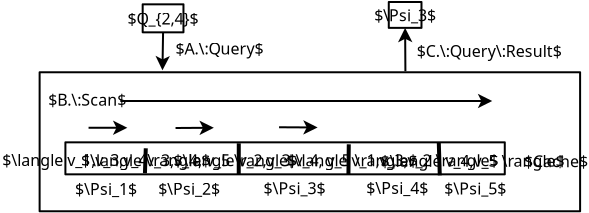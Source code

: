 <?xml version="1.0" encoding="UTF-8"?>
<dia:diagram xmlns:dia="http://www.lysator.liu.se/~alla/dia/">
  <dia:layer name="Background" visible="true" active="true">
    <dia:object type="Standard - Text" version="1" id="O0">
      <dia:attribute name="obj_pos">
        <dia:point val="21.541,45.15"/>
      </dia:attribute>
      <dia:attribute name="obj_bb">
        <dia:rectangle val="14.735,44.682;28.348,45.617"/>
      </dia:attribute>
      <dia:attribute name="text">
        <dia:composite type="text">
          <dia:attribute name="string">
            <dia:string>#$\langle v_2,v_3,v_4, v_5 \rangle$#</dia:string>
          </dia:attribute>
          <dia:attribute name="font">
            <dia:font family="sans" style="0" name="Helvetica"/>
          </dia:attribute>
          <dia:attribute name="height">
            <dia:real val="1"/>
          </dia:attribute>
          <dia:attribute name="pos">
            <dia:point val="21.541,45.428"/>
          </dia:attribute>
          <dia:attribute name="color">
            <dia:color val="#000000"/>
          </dia:attribute>
          <dia:attribute name="alignment">
            <dia:enum val="1"/>
          </dia:attribute>
        </dia:composite>
      </dia:attribute>
      <dia:attribute name="valign">
        <dia:enum val="2"/>
      </dia:attribute>
    </dia:object>
    <dia:object type="Standard - Box" version="0" id="O1">
      <dia:attribute name="obj_pos">
        <dia:point val="8.67,40.763"/>
      </dia:attribute>
      <dia:attribute name="obj_bb">
        <dia:rectangle val="8.62,40.712;35.744,47.763"/>
      </dia:attribute>
      <dia:attribute name="elem_corner">
        <dia:point val="8.67,40.763"/>
      </dia:attribute>
      <dia:attribute name="elem_width">
        <dia:real val="27.024"/>
      </dia:attribute>
      <dia:attribute name="elem_height">
        <dia:real val="6.95"/>
      </dia:attribute>
      <dia:attribute name="show_background">
        <dia:boolean val="false"/>
      </dia:attribute>
      <dia:attribute name="corner_radius">
        <dia:real val="1.175e-38"/>
      </dia:attribute>
    </dia:object>
    <dia:object type="Standard - Box" version="0" id="O2">
      <dia:attribute name="obj_pos">
        <dia:point val="9.959,44.265"/>
      </dia:attribute>
      <dia:attribute name="obj_bb">
        <dia:rectangle val="9.909,44.215;31.978,45.917"/>
      </dia:attribute>
      <dia:attribute name="elem_corner">
        <dia:point val="9.959,44.265"/>
      </dia:attribute>
      <dia:attribute name="elem_width">
        <dia:real val="21.969"/>
      </dia:attribute>
      <dia:attribute name="elem_height">
        <dia:real val="1.602"/>
      </dia:attribute>
      <dia:attribute name="show_background">
        <dia:boolean val="false"/>
      </dia:attribute>
      <dia:attribute name="corner_radius">
        <dia:real val="1.175e-38"/>
      </dia:attribute>
    </dia:object>
    <dia:object type="Standard - Text" version="1" id="O3">
      <dia:attribute name="obj_pos">
        <dia:point val="11.999,45.139"/>
      </dia:attribute>
      <dia:attribute name="obj_bb">
        <dia:rectangle val="6.267,44.671;17.732,45.606"/>
      </dia:attribute>
      <dia:attribute name="text">
        <dia:composite type="text">
          <dia:attribute name="string">
            <dia:string>#$\langle v_1,v_3,v_4\rangle$#</dia:string>
          </dia:attribute>
          <dia:attribute name="font">
            <dia:font family="sans" style="0" name="Helvetica"/>
          </dia:attribute>
          <dia:attribute name="height">
            <dia:real val="1"/>
          </dia:attribute>
          <dia:attribute name="pos">
            <dia:point val="11.999,45.416"/>
          </dia:attribute>
          <dia:attribute name="color">
            <dia:color val="#000000"/>
          </dia:attribute>
          <dia:attribute name="alignment">
            <dia:enum val="1"/>
          </dia:attribute>
        </dia:composite>
      </dia:attribute>
      <dia:attribute name="valign">
        <dia:enum val="2"/>
      </dia:attribute>
    </dia:object>
    <dia:object type="Standard - Line" version="0" id="O4">
      <dia:attribute name="obj_pos">
        <dia:point val="13.978,44.565"/>
      </dia:attribute>
      <dia:attribute name="obj_bb">
        <dia:rectangle val="13.832,44.462;14.082,45.915"/>
      </dia:attribute>
      <dia:attribute name="conn_endpoints">
        <dia:point val="13.978,44.565"/>
        <dia:point val="13.936,45.811"/>
      </dia:attribute>
      <dia:attribute name="numcp">
        <dia:int val="1"/>
      </dia:attribute>
      <dia:attribute name="line_width">
        <dia:real val="0.2"/>
      </dia:attribute>
    </dia:object>
    <dia:object type="Standard - Line" version="0" id="O5">
      <dia:attribute name="obj_pos">
        <dia:point val="18.628,44.315"/>
      </dia:attribute>
      <dia:attribute name="obj_bb">
        <dia:rectangle val="18.526,44.215;18.728,45.974"/>
      </dia:attribute>
      <dia:attribute name="conn_endpoints">
        <dia:point val="18.628,44.315"/>
        <dia:point val="18.626,45.874"/>
      </dia:attribute>
      <dia:attribute name="numcp">
        <dia:int val="1"/>
      </dia:attribute>
      <dia:attribute name="line_width">
        <dia:real val="0.2"/>
      </dia:attribute>
    </dia:object>
    <dia:object type="Standard - Line" version="0" id="O6">
      <dia:attribute name="obj_pos">
        <dia:point val="24.128,44.365"/>
      </dia:attribute>
      <dia:attribute name="obj_bb">
        <dia:rectangle val="24.008,44.264;24.229,45.969"/>
      </dia:attribute>
      <dia:attribute name="conn_endpoints">
        <dia:point val="24.128,44.365"/>
        <dia:point val="24.11,45.868"/>
      </dia:attribute>
      <dia:attribute name="numcp">
        <dia:int val="1"/>
      </dia:attribute>
      <dia:attribute name="line_width">
        <dia:real val="0.2"/>
      </dia:attribute>
    </dia:object>
    <dia:object type="Standard - Line" version="0" id="O7">
      <dia:attribute name="obj_pos">
        <dia:point val="28.628,44.265"/>
      </dia:attribute>
      <dia:attribute name="obj_bb">
        <dia:rectangle val="28.525,44.162;28.781,46.021"/>
      </dia:attribute>
      <dia:attribute name="conn_endpoints">
        <dia:point val="28.628,44.265"/>
        <dia:point val="28.678,45.918"/>
      </dia:attribute>
      <dia:attribute name="numcp">
        <dia:int val="1"/>
      </dia:attribute>
      <dia:attribute name="line_width">
        <dia:real val="0.2"/>
      </dia:attribute>
    </dia:object>
    <dia:object type="Standard - Text" version="1" id="O8">
      <dia:attribute name="obj_pos">
        <dia:point val="11.995,46.587"/>
      </dia:attribute>
      <dia:attribute name="obj_bb">
        <dia:rectangle val="10.341,46.12;13.649,47.055"/>
      </dia:attribute>
      <dia:attribute name="text">
        <dia:composite type="text">
          <dia:attribute name="string">
            <dia:string>#$\Psi_1$#</dia:string>
          </dia:attribute>
          <dia:attribute name="font">
            <dia:font family="sans" style="0" name="Helvetica"/>
          </dia:attribute>
          <dia:attribute name="height">
            <dia:real val="1"/>
          </dia:attribute>
          <dia:attribute name="pos">
            <dia:point val="11.995,46.865"/>
          </dia:attribute>
          <dia:attribute name="color">
            <dia:color val="#000000"/>
          </dia:attribute>
          <dia:attribute name="alignment">
            <dia:enum val="1"/>
          </dia:attribute>
        </dia:composite>
      </dia:attribute>
      <dia:attribute name="valign">
        <dia:enum val="2"/>
      </dia:attribute>
    </dia:object>
    <dia:object type="Standard - Text" version="1" id="O9">
      <dia:attribute name="obj_pos">
        <dia:point val="27.531,40.004"/>
      </dia:attribute>
      <dia:attribute name="obj_bb">
        <dia:rectangle val="27.531,39.258;35.348,40.194"/>
      </dia:attribute>
      <dia:attribute name="text">
        <dia:composite type="text">
          <dia:attribute name="string">
            <dia:string>#$C.\:Query\:Result$#</dia:string>
          </dia:attribute>
          <dia:attribute name="font">
            <dia:font family="sans" style="0" name="Helvetica"/>
          </dia:attribute>
          <dia:attribute name="height">
            <dia:real val="1"/>
          </dia:attribute>
          <dia:attribute name="pos">
            <dia:point val="27.531,40.004"/>
          </dia:attribute>
          <dia:attribute name="color">
            <dia:color val="#000000"/>
          </dia:attribute>
          <dia:attribute name="alignment">
            <dia:enum val="0"/>
          </dia:attribute>
        </dia:composite>
      </dia:attribute>
      <dia:attribute name="valign">
        <dia:enum val="3"/>
      </dia:attribute>
    </dia:object>
    <dia:object type="Standard - Box" version="0" id="O10">
      <dia:attribute name="obj_pos">
        <dia:point val="26.128,37.25"/>
      </dia:attribute>
      <dia:attribute name="obj_bb">
        <dia:rectangle val="26.078,37.2;27.812,38.595"/>
      </dia:attribute>
      <dia:attribute name="elem_corner">
        <dia:point val="26.128,37.25"/>
      </dia:attribute>
      <dia:attribute name="elem_width">
        <dia:real val="1.635"/>
      </dia:attribute>
      <dia:attribute name="elem_height">
        <dia:real val="1.295"/>
      </dia:attribute>
      <dia:attribute name="show_background">
        <dia:boolean val="false"/>
      </dia:attribute>
      <dia:attribute name="corner_radius">
        <dia:real val="1.175e-38"/>
      </dia:attribute>
    </dia:object>
    <dia:object type="Standard - Text" version="1" id="O11">
      <dia:attribute name="obj_pos">
        <dia:point val="26.945,37.897"/>
      </dia:attribute>
      <dia:attribute name="obj_bb">
        <dia:rectangle val="25.291,37.395;28.622,38.4"/>
      </dia:attribute>
      <dia:attribute name="text">
        <dia:composite type="text">
          <dia:attribute name="string">
            <dia:string>#$\Psi_3$#</dia:string>
          </dia:attribute>
          <dia:attribute name="font">
            <dia:font family="sans" style="0" name="Helvetica"/>
          </dia:attribute>
          <dia:attribute name="height">
            <dia:real val="1"/>
          </dia:attribute>
          <dia:attribute name="pos">
            <dia:point val="26.945,38.163"/>
          </dia:attribute>
          <dia:attribute name="color">
            <dia:color val="#000000"/>
          </dia:attribute>
          <dia:attribute name="alignment">
            <dia:enum val="1"/>
          </dia:attribute>
        </dia:composite>
      </dia:attribute>
      <dia:attribute name="valign">
        <dia:enum val="2"/>
      </dia:attribute>
      <dia:connections>
        <dia:connection handle="0" to="O10" connection="8"/>
      </dia:connections>
    </dia:object>
    <dia:object type="Standard - Line" version="0" id="O12">
      <dia:attribute name="obj_pos">
        <dia:point val="26.945,38.545"/>
      </dia:attribute>
      <dia:attribute name="obj_bb">
        <dia:rectangle val="26.588,38.495;27.311,40.76"/>
      </dia:attribute>
      <dia:attribute name="conn_endpoints">
        <dia:point val="26.945,38.545"/>
        <dia:point val="26.959,40.71"/>
      </dia:attribute>
      <dia:attribute name="numcp">
        <dia:int val="1"/>
      </dia:attribute>
      <dia:attribute name="start_arrow">
        <dia:enum val="22"/>
      </dia:attribute>
      <dia:attribute name="start_arrow_length">
        <dia:real val="0.5"/>
      </dia:attribute>
      <dia:attribute name="start_arrow_width">
        <dia:real val="0.5"/>
      </dia:attribute>
      <dia:connections>
        <dia:connection handle="0" to="O10" connection="6"/>
      </dia:connections>
    </dia:object>
    <dia:object type="Standard - Text" version="1" id="O13">
      <dia:attribute name="obj_pos">
        <dia:point val="16.141,45.15"/>
      </dia:attribute>
      <dia:attribute name="obj_bb">
        <dia:rectangle val="10.154,44.682;22.129,45.617"/>
      </dia:attribute>
      <dia:attribute name="text">
        <dia:composite type="text">
          <dia:attribute name="string">
            <dia:string>#$\langle v_3,v_4, v_5 \rangle$#</dia:string>
          </dia:attribute>
          <dia:attribute name="font">
            <dia:font family="sans" style="0" name="Helvetica"/>
          </dia:attribute>
          <dia:attribute name="height">
            <dia:real val="1"/>
          </dia:attribute>
          <dia:attribute name="pos">
            <dia:point val="16.141,45.428"/>
          </dia:attribute>
          <dia:attribute name="color">
            <dia:color val="#000000"/>
          </dia:attribute>
          <dia:attribute name="alignment">
            <dia:enum val="1"/>
          </dia:attribute>
        </dia:composite>
      </dia:attribute>
      <dia:attribute name="valign">
        <dia:enum val="2"/>
      </dia:attribute>
    </dia:object>
    <dia:object type="Standard - Text" version="1" id="O14">
      <dia:attribute name="obj_pos">
        <dia:point val="26.316,45.15"/>
      </dia:attribute>
      <dia:attribute name="obj_bb">
        <dia:rectangle val="20.456,44.682;32.176,45.617"/>
      </dia:attribute>
      <dia:attribute name="text">
        <dia:composite type="text">
          <dia:attribute name="string">
            <dia:string>#$\langle v_1,v_3,v_2 \rangle$#</dia:string>
          </dia:attribute>
          <dia:attribute name="font">
            <dia:font family="sans" style="0" name="Helvetica"/>
          </dia:attribute>
          <dia:attribute name="height">
            <dia:real val="1"/>
          </dia:attribute>
          <dia:attribute name="pos">
            <dia:point val="26.316,45.428"/>
          </dia:attribute>
          <dia:attribute name="color">
            <dia:color val="#000000"/>
          </dia:attribute>
          <dia:attribute name="alignment">
            <dia:enum val="1"/>
          </dia:attribute>
        </dia:composite>
      </dia:attribute>
      <dia:attribute name="valign">
        <dia:enum val="2"/>
      </dia:attribute>
    </dia:object>
    <dia:object type="Standard - Text" version="1" id="O15">
      <dia:attribute name="obj_pos">
        <dia:point val="30.316,45.175"/>
      </dia:attribute>
      <dia:attribute name="obj_bb">
        <dia:rectangle val="25.275,44.708;35.358,45.642"/>
      </dia:attribute>
      <dia:attribute name="text">
        <dia:composite type="text">
          <dia:attribute name="string">
            <dia:string>#$\langle v_4,v_5 \rangle$#</dia:string>
          </dia:attribute>
          <dia:attribute name="font">
            <dia:font family="sans" style="0" name="Helvetica"/>
          </dia:attribute>
          <dia:attribute name="height">
            <dia:real val="1"/>
          </dia:attribute>
          <dia:attribute name="pos">
            <dia:point val="30.316,45.453"/>
          </dia:attribute>
          <dia:attribute name="color">
            <dia:color val="#000000"/>
          </dia:attribute>
          <dia:attribute name="alignment">
            <dia:enum val="1"/>
          </dia:attribute>
        </dia:composite>
      </dia:attribute>
      <dia:attribute name="valign">
        <dia:enum val="2"/>
      </dia:attribute>
    </dia:object>
    <dia:object type="Standard - Text" version="1" id="O16">
      <dia:attribute name="obj_pos">
        <dia:point val="16.145,46.575"/>
      </dia:attribute>
      <dia:attribute name="obj_bb">
        <dia:rectangle val="14.492,46.108;17.799,47.042"/>
      </dia:attribute>
      <dia:attribute name="text">
        <dia:composite type="text">
          <dia:attribute name="string">
            <dia:string>#$\Psi_2$#</dia:string>
          </dia:attribute>
          <dia:attribute name="font">
            <dia:font family="sans" style="0" name="Helvetica"/>
          </dia:attribute>
          <dia:attribute name="height">
            <dia:real val="1"/>
          </dia:attribute>
          <dia:attribute name="pos">
            <dia:point val="16.145,46.852"/>
          </dia:attribute>
          <dia:attribute name="color">
            <dia:color val="#000000"/>
          </dia:attribute>
          <dia:attribute name="alignment">
            <dia:enum val="1"/>
          </dia:attribute>
        </dia:composite>
      </dia:attribute>
      <dia:attribute name="valign">
        <dia:enum val="2"/>
      </dia:attribute>
    </dia:object>
    <dia:object type="Standard - Text" version="1" id="O17">
      <dia:attribute name="obj_pos">
        <dia:point val="26.549,46.538"/>
      </dia:attribute>
      <dia:attribute name="obj_bb">
        <dia:rectangle val="24.895,46.07;28.203,47.005"/>
      </dia:attribute>
      <dia:attribute name="text">
        <dia:composite type="text">
          <dia:attribute name="string">
            <dia:string>#$\Psi_4$#</dia:string>
          </dia:attribute>
          <dia:attribute name="font">
            <dia:font family="sans" style="0" name="Helvetica"/>
          </dia:attribute>
          <dia:attribute name="height">
            <dia:real val="1"/>
          </dia:attribute>
          <dia:attribute name="pos">
            <dia:point val="26.549,46.815"/>
          </dia:attribute>
          <dia:attribute name="color">
            <dia:color val="#000000"/>
          </dia:attribute>
          <dia:attribute name="alignment">
            <dia:enum val="1"/>
          </dia:attribute>
        </dia:composite>
      </dia:attribute>
      <dia:attribute name="valign">
        <dia:enum val="2"/>
      </dia:attribute>
    </dia:object>
    <dia:object type="Standard - Text" version="1" id="O18">
      <dia:attribute name="obj_pos">
        <dia:point val="21.419,46.55"/>
      </dia:attribute>
      <dia:attribute name="obj_bb">
        <dia:rectangle val="19.766,46.083;23.073,47.017"/>
      </dia:attribute>
      <dia:attribute name="text">
        <dia:composite type="text">
          <dia:attribute name="string">
            <dia:string>#$\Psi_3$#</dia:string>
          </dia:attribute>
          <dia:attribute name="font">
            <dia:font family="sans" style="0" name="Helvetica"/>
          </dia:attribute>
          <dia:attribute name="height">
            <dia:real val="1"/>
          </dia:attribute>
          <dia:attribute name="pos">
            <dia:point val="21.419,46.828"/>
          </dia:attribute>
          <dia:attribute name="color">
            <dia:color val="#000000"/>
          </dia:attribute>
          <dia:attribute name="alignment">
            <dia:enum val="1"/>
          </dia:attribute>
        </dia:composite>
      </dia:attribute>
      <dia:attribute name="valign">
        <dia:enum val="2"/>
      </dia:attribute>
    </dia:object>
    <dia:object type="Standard - Text" version="1" id="O19">
      <dia:attribute name="obj_pos">
        <dia:point val="30.449,46.562"/>
      </dia:attribute>
      <dia:attribute name="obj_bb">
        <dia:rectangle val="28.795,46.095;32.103,47.03"/>
      </dia:attribute>
      <dia:attribute name="text">
        <dia:composite type="text">
          <dia:attribute name="string">
            <dia:string>#$\Psi_5$#</dia:string>
          </dia:attribute>
          <dia:attribute name="font">
            <dia:font family="sans" style="0" name="Helvetica"/>
          </dia:attribute>
          <dia:attribute name="height">
            <dia:real val="1"/>
          </dia:attribute>
          <dia:attribute name="pos">
            <dia:point val="30.449,46.84"/>
          </dia:attribute>
          <dia:attribute name="color">
            <dia:color val="#000000"/>
          </dia:attribute>
          <dia:attribute name="alignment">
            <dia:enum val="1"/>
          </dia:attribute>
        </dia:composite>
      </dia:attribute>
      <dia:attribute name="valign">
        <dia:enum val="2"/>
      </dia:attribute>
    </dia:object>
    <dia:object type="Standard - Text" version="1" id="O20">
      <dia:attribute name="obj_pos">
        <dia:point val="15.466,39.875"/>
      </dia:attribute>
      <dia:attribute name="obj_bb">
        <dia:rectangle val="15.466,39.13;20.246,40.065"/>
      </dia:attribute>
      <dia:attribute name="text">
        <dia:composite type="text">
          <dia:attribute name="string">
            <dia:string>#$A.\:Query$#</dia:string>
          </dia:attribute>
          <dia:attribute name="font">
            <dia:font family="sans" style="0" name="Helvetica"/>
          </dia:attribute>
          <dia:attribute name="height">
            <dia:real val="1"/>
          </dia:attribute>
          <dia:attribute name="pos">
            <dia:point val="15.466,39.875"/>
          </dia:attribute>
          <dia:attribute name="color">
            <dia:color val="#000000"/>
          </dia:attribute>
          <dia:attribute name="alignment">
            <dia:enum val="0"/>
          </dia:attribute>
        </dia:composite>
      </dia:attribute>
      <dia:attribute name="valign">
        <dia:enum val="3"/>
      </dia:attribute>
    </dia:object>
    <dia:object type="Standard - Box" version="0" id="O21">
      <dia:attribute name="obj_pos">
        <dia:point val="13.823,37.365"/>
      </dia:attribute>
      <dia:attribute name="obj_bb">
        <dia:rectangle val="13.773,37.315;15.912,38.815"/>
      </dia:attribute>
      <dia:attribute name="elem_corner">
        <dia:point val="13.823,37.365"/>
      </dia:attribute>
      <dia:attribute name="elem_width">
        <dia:real val="2.039"/>
      </dia:attribute>
      <dia:attribute name="elem_height">
        <dia:real val="1.4"/>
      </dia:attribute>
      <dia:attribute name="show_background">
        <dia:boolean val="false"/>
      </dia:attribute>
      <dia:attribute name="corner_radius">
        <dia:real val="1.175e-38"/>
      </dia:attribute>
    </dia:object>
    <dia:object type="Standard - Text" version="1" id="O22">
      <dia:attribute name="obj_pos">
        <dia:point val="14.843,38.065"/>
      </dia:attribute>
      <dia:attribute name="obj_bb">
        <dia:rectangle val="12.67,37.597;17.015,38.532"/>
      </dia:attribute>
      <dia:attribute name="text">
        <dia:composite type="text">
          <dia:attribute name="string">
            <dia:string>#$Q_{2,4}$#</dia:string>
          </dia:attribute>
          <dia:attribute name="font">
            <dia:font family="sans" style="0" name="Helvetica"/>
          </dia:attribute>
          <dia:attribute name="height">
            <dia:real val="1"/>
          </dia:attribute>
          <dia:attribute name="pos">
            <dia:point val="14.843,38.342"/>
          </dia:attribute>
          <dia:attribute name="color">
            <dia:color val="#000000"/>
          </dia:attribute>
          <dia:attribute name="alignment">
            <dia:enum val="1"/>
          </dia:attribute>
        </dia:composite>
      </dia:attribute>
      <dia:attribute name="valign">
        <dia:enum val="2"/>
      </dia:attribute>
      <dia:connections>
        <dia:connection handle="0" to="O21" connection="8"/>
      </dia:connections>
    </dia:object>
    <dia:object type="Standard - Line" version="0" id="O23">
      <dia:attribute name="obj_pos">
        <dia:point val="14.843,38.765"/>
      </dia:attribute>
      <dia:attribute name="obj_bb">
        <dia:rectangle val="14.46,38.714;15.184,40.777"/>
      </dia:attribute>
      <dia:attribute name="conn_endpoints">
        <dia:point val="14.843,38.765"/>
        <dia:point val="14.812,40.665"/>
      </dia:attribute>
      <dia:attribute name="numcp">
        <dia:int val="1"/>
      </dia:attribute>
      <dia:attribute name="end_arrow">
        <dia:enum val="22"/>
      </dia:attribute>
      <dia:attribute name="end_arrow_length">
        <dia:real val="0.5"/>
      </dia:attribute>
      <dia:attribute name="end_arrow_width">
        <dia:real val="0.5"/>
      </dia:attribute>
      <dia:connections>
        <dia:connection handle="0" to="O21" connection="6"/>
      </dia:connections>
    </dia:object>
    <dia:object type="Standard - Line" version="0" id="O24">
      <dia:attribute name="obj_pos">
        <dia:point val="11.117,43.538"/>
      </dia:attribute>
      <dia:attribute name="obj_bb">
        <dia:rectangle val="11.066,43.176;13.168,43.899"/>
      </dia:attribute>
      <dia:attribute name="conn_endpoints">
        <dia:point val="11.117,43.538"/>
        <dia:point val="13.056,43.538"/>
      </dia:attribute>
      <dia:attribute name="numcp">
        <dia:int val="1"/>
      </dia:attribute>
      <dia:attribute name="end_arrow">
        <dia:enum val="22"/>
      </dia:attribute>
      <dia:attribute name="end_arrow_length">
        <dia:real val="0.5"/>
      </dia:attribute>
      <dia:attribute name="end_arrow_width">
        <dia:real val="0.5"/>
      </dia:attribute>
    </dia:object>
    <dia:object type="Standard - Line" version="0" id="O25">
      <dia:attribute name="obj_pos">
        <dia:point val="15.466,43.55"/>
      </dia:attribute>
      <dia:attribute name="obj_bb">
        <dia:rectangle val="15.416,43.18;17.493,43.903"/>
      </dia:attribute>
      <dia:attribute name="conn_endpoints">
        <dia:point val="15.466,43.55"/>
        <dia:point val="17.381,43.538"/>
      </dia:attribute>
      <dia:attribute name="numcp">
        <dia:int val="1"/>
      </dia:attribute>
      <dia:attribute name="end_arrow">
        <dia:enum val="22"/>
      </dia:attribute>
      <dia:attribute name="end_arrow_length">
        <dia:real val="0.5"/>
      </dia:attribute>
      <dia:attribute name="end_arrow_width">
        <dia:real val="0.5"/>
      </dia:attribute>
    </dia:object>
    <dia:object type="Standard - Line" version="0" id="O26">
      <dia:attribute name="obj_pos">
        <dia:point val="12.706,42.2"/>
      </dia:attribute>
      <dia:attribute name="obj_bb">
        <dia:rectangle val="12.656,41.838;31.412,42.562"/>
      </dia:attribute>
      <dia:attribute name="conn_endpoints">
        <dia:point val="12.706,42.2"/>
        <dia:point val="31.3,42.2"/>
      </dia:attribute>
      <dia:attribute name="numcp">
        <dia:int val="1"/>
      </dia:attribute>
      <dia:attribute name="end_arrow">
        <dia:enum val="22"/>
      </dia:attribute>
      <dia:attribute name="end_arrow_length">
        <dia:real val="0.5"/>
      </dia:attribute>
      <dia:attribute name="end_arrow_width">
        <dia:real val="0.5"/>
      </dia:attribute>
    </dia:object>
    <dia:object type="Standard - Text" version="1" id="O27">
      <dia:attribute name="obj_pos">
        <dia:point val="9.099,42.432"/>
      </dia:attribute>
      <dia:attribute name="obj_bb">
        <dia:rectangle val="9.099,41.688;13.409,42.623"/>
      </dia:attribute>
      <dia:attribute name="text">
        <dia:composite type="text">
          <dia:attribute name="string">
            <dia:string>#$B.\:Scan$#</dia:string>
          </dia:attribute>
          <dia:attribute name="font">
            <dia:font family="sans" style="0" name="Helvetica"/>
          </dia:attribute>
          <dia:attribute name="height">
            <dia:real val="1"/>
          </dia:attribute>
          <dia:attribute name="pos">
            <dia:point val="9.099,42.432"/>
          </dia:attribute>
          <dia:attribute name="color">
            <dia:color val="#000000"/>
          </dia:attribute>
          <dia:attribute name="alignment">
            <dia:enum val="0"/>
          </dia:attribute>
        </dia:composite>
      </dia:attribute>
      <dia:attribute name="valign">
        <dia:enum val="3"/>
      </dia:attribute>
    </dia:object>
    <dia:object type="Standard - Text" version="1" id="O28">
      <dia:attribute name="obj_pos">
        <dia:point val="32.891,45.513"/>
      </dia:attribute>
      <dia:attribute name="obj_bb">
        <dia:rectangle val="32.891,44.767;36.399,45.703"/>
      </dia:attribute>
      <dia:attribute name="text">
        <dia:composite type="text">
          <dia:attribute name="string">
            <dia:string>#$Cache$#</dia:string>
          </dia:attribute>
          <dia:attribute name="font">
            <dia:font family="sans" style="0" name="Helvetica"/>
          </dia:attribute>
          <dia:attribute name="height">
            <dia:real val="1"/>
          </dia:attribute>
          <dia:attribute name="pos">
            <dia:point val="32.891,45.513"/>
          </dia:attribute>
          <dia:attribute name="color">
            <dia:color val="#000000"/>
          </dia:attribute>
          <dia:attribute name="alignment">
            <dia:enum val="0"/>
          </dia:attribute>
        </dia:composite>
      </dia:attribute>
      <dia:attribute name="valign">
        <dia:enum val="3"/>
      </dia:attribute>
    </dia:object>
    <dia:object type="Standard - Line" version="0" id="O29">
      <dia:attribute name="obj_pos">
        <dia:point val="20.642,43.513"/>
      </dia:attribute>
      <dia:attribute name="obj_bb">
        <dia:rectangle val="20.591,43.158;22.681,43.882"/>
      </dia:attribute>
      <dia:attribute name="conn_endpoints">
        <dia:point val="20.642,43.513"/>
        <dia:point val="22.57,43.523"/>
      </dia:attribute>
      <dia:attribute name="numcp">
        <dia:int val="1"/>
      </dia:attribute>
      <dia:attribute name="end_arrow">
        <dia:enum val="22"/>
      </dia:attribute>
      <dia:attribute name="end_arrow_length">
        <dia:real val="0.5"/>
      </dia:attribute>
      <dia:attribute name="end_arrow_width">
        <dia:real val="0.5"/>
      </dia:attribute>
    </dia:object>
  </dia:layer>
</dia:diagram>
